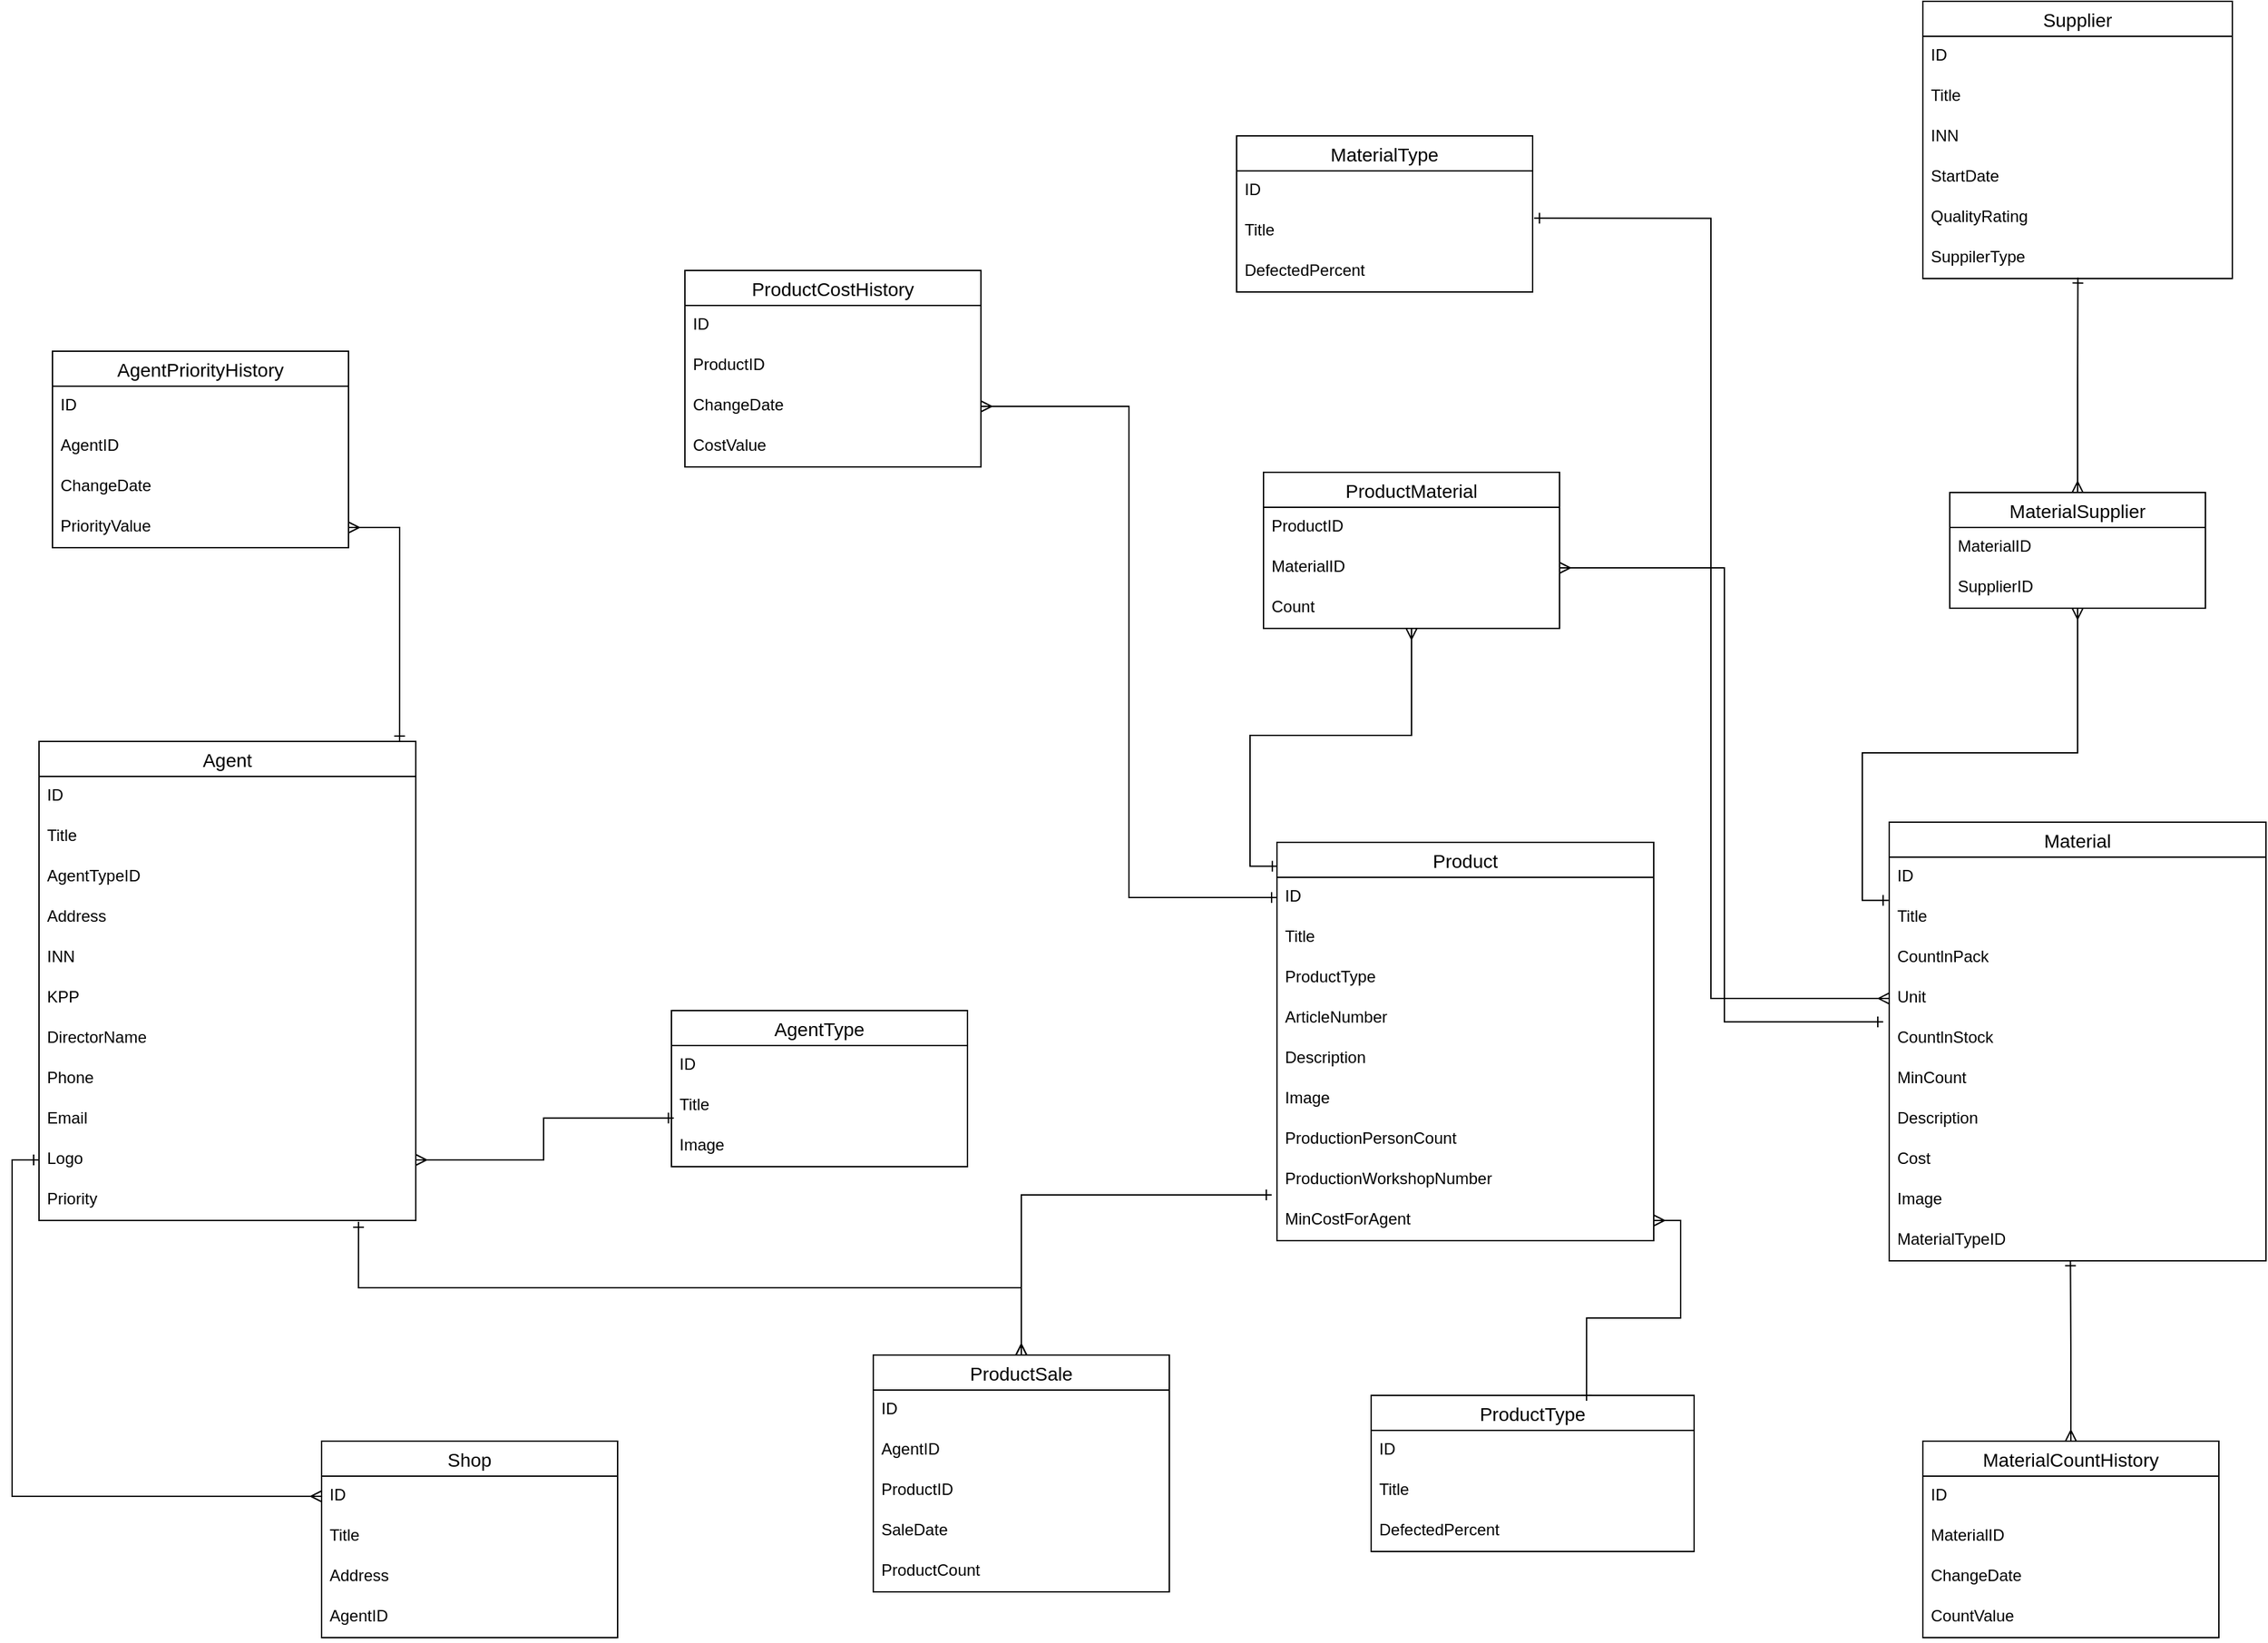 <mxfile version="20.5.3" type="github"><diagram id="XXp-0uyik5iE-m1X0KlK" name="Страница 1"><mxGraphModel dx="3647" dy="1204" grid="1" gridSize="10" guides="1" tooltips="1" connect="1" arrows="1" fold="1" page="1" pageScale="1" pageWidth="1100" pageHeight="850" math="0" shadow="0"><root><mxCell id="0"/><mxCell id="1" parent="0"/><mxCell id="RBDj8pT3koU-qj71rcrs-1" value="MaterialType" style="swimlane;fontStyle=0;childLayout=stackLayout;horizontal=1;startSize=26;horizontalStack=0;resizeParent=1;resizeParentMax=0;resizeLast=0;collapsible=1;marginBottom=0;align=center;fontSize=14;" parent="1" vertex="1"><mxGeometry x="90" y="140" width="220" height="116" as="geometry"/></mxCell><mxCell id="RBDj8pT3koU-qj71rcrs-2" value="ID" style="text;strokeColor=none;fillColor=none;spacingLeft=4;spacingRight=4;overflow=hidden;rotatable=0;points=[[0,0.5],[1,0.5]];portConstraint=eastwest;fontSize=12;" parent="RBDj8pT3koU-qj71rcrs-1" vertex="1"><mxGeometry y="26" width="220" height="30" as="geometry"/></mxCell><mxCell id="RBDj8pT3koU-qj71rcrs-3" value="Title" style="text;strokeColor=none;fillColor=none;spacingLeft=4;spacingRight=4;overflow=hidden;rotatable=0;points=[[0,0.5],[1,0.5]];portConstraint=eastwest;fontSize=12;" parent="RBDj8pT3koU-qj71rcrs-1" vertex="1"><mxGeometry y="56" width="220" height="30" as="geometry"/></mxCell><mxCell id="RBDj8pT3koU-qj71rcrs-4" value="DefectedPercent" style="text;strokeColor=none;fillColor=none;spacingLeft=4;spacingRight=4;overflow=hidden;rotatable=0;points=[[0,0.5],[1,0.5]];portConstraint=eastwest;fontSize=12;" parent="RBDj8pT3koU-qj71rcrs-1" vertex="1"><mxGeometry y="86" width="220" height="30" as="geometry"/></mxCell><mxCell id="RBDj8pT3koU-qj71rcrs-5" value="Supplier" style="swimlane;fontStyle=0;childLayout=stackLayout;horizontal=1;startSize=26;horizontalStack=0;resizeParent=1;resizeParentMax=0;resizeLast=0;collapsible=1;marginBottom=0;align=center;fontSize=14;" parent="1" vertex="1"><mxGeometry x="600" y="40" width="230" height="206" as="geometry"/></mxCell><mxCell id="RBDj8pT3koU-qj71rcrs-6" value="ID" style="text;strokeColor=none;fillColor=none;spacingLeft=4;spacingRight=4;overflow=hidden;rotatable=0;points=[[0,0.5],[1,0.5]];portConstraint=eastwest;fontSize=12;" parent="RBDj8pT3koU-qj71rcrs-5" vertex="1"><mxGeometry y="26" width="230" height="30" as="geometry"/></mxCell><mxCell id="RBDj8pT3koU-qj71rcrs-7" value="Title" style="text;strokeColor=none;fillColor=none;spacingLeft=4;spacingRight=4;overflow=hidden;rotatable=0;points=[[0,0.5],[1,0.5]];portConstraint=eastwest;fontSize=12;" parent="RBDj8pT3koU-qj71rcrs-5" vertex="1"><mxGeometry y="56" width="230" height="30" as="geometry"/></mxCell><mxCell id="RBDj8pT3koU-qj71rcrs-8" value="INN" style="text;strokeColor=none;fillColor=none;spacingLeft=4;spacingRight=4;overflow=hidden;rotatable=0;points=[[0,0.5],[1,0.5]];portConstraint=eastwest;fontSize=12;" parent="RBDj8pT3koU-qj71rcrs-5" vertex="1"><mxGeometry y="86" width="230" height="30" as="geometry"/></mxCell><mxCell id="RBDj8pT3koU-qj71rcrs-9" value="StartDate" style="text;strokeColor=none;fillColor=none;spacingLeft=4;spacingRight=4;overflow=hidden;rotatable=0;points=[[0,0.5],[1,0.5]];portConstraint=eastwest;fontSize=12;" parent="RBDj8pT3koU-qj71rcrs-5" vertex="1"><mxGeometry y="116" width="230" height="30" as="geometry"/></mxCell><mxCell id="RBDj8pT3koU-qj71rcrs-10" value="QualityRating" style="text;strokeColor=none;fillColor=none;spacingLeft=4;spacingRight=4;overflow=hidden;rotatable=0;points=[[0,0.5],[1,0.5]];portConstraint=eastwest;fontSize=12;" parent="RBDj8pT3koU-qj71rcrs-5" vertex="1"><mxGeometry y="146" width="230" height="30" as="geometry"/></mxCell><mxCell id="RBDj8pT3koU-qj71rcrs-11" value="SuppilerType" style="text;strokeColor=none;fillColor=none;spacingLeft=4;spacingRight=4;overflow=hidden;rotatable=0;points=[[0,0.5],[1,0.5]];portConstraint=eastwest;fontSize=12;" parent="RBDj8pT3koU-qj71rcrs-5" vertex="1"><mxGeometry y="176" width="230" height="30" as="geometry"/></mxCell><mxCell id="RBDj8pT3koU-qj71rcrs-12" style="edgeStyle=orthogonalEdgeStyle;rounded=0;orthogonalLoop=1;jettySize=auto;html=1;entryX=0.501;entryY=0.977;entryDx=0;entryDy=0;entryPerimeter=0;startArrow=ERmany;startFill=0;endArrow=ERone;endFill=0;" parent="1" source="RBDj8pT3koU-qj71rcrs-14" target="RBDj8pT3koU-qj71rcrs-11" edge="1"><mxGeometry relative="1" as="geometry"/></mxCell><mxCell id="RBDj8pT3koU-qj71rcrs-13" style="edgeStyle=orthogonalEdgeStyle;rounded=0;orthogonalLoop=1;jettySize=auto;html=1;entryX=-0.002;entryY=0.069;entryDx=0;entryDy=0;entryPerimeter=0;startArrow=ERmany;startFill=0;endArrow=ERone;endFill=0;" parent="1" source="RBDj8pT3koU-qj71rcrs-14" target="RBDj8pT3koU-qj71rcrs-19" edge="1"><mxGeometry relative="1" as="geometry"/></mxCell><mxCell id="RBDj8pT3koU-qj71rcrs-14" value="MaterialSupplier" style="swimlane;fontStyle=0;childLayout=stackLayout;horizontal=1;startSize=26;horizontalStack=0;resizeParent=1;resizeParentMax=0;resizeLast=0;collapsible=1;marginBottom=0;align=center;fontSize=14;" parent="1" vertex="1"><mxGeometry x="620" y="405" width="190" height="86" as="geometry"/></mxCell><mxCell id="RBDj8pT3koU-qj71rcrs-15" value="MaterialID" style="text;strokeColor=none;fillColor=none;spacingLeft=4;spacingRight=4;overflow=hidden;rotatable=0;points=[[0,0.5],[1,0.5]];portConstraint=eastwest;fontSize=12;" parent="RBDj8pT3koU-qj71rcrs-14" vertex="1"><mxGeometry y="26" width="190" height="30" as="geometry"/></mxCell><mxCell id="RBDj8pT3koU-qj71rcrs-16" value="SupplierID" style="text;strokeColor=none;fillColor=none;spacingLeft=4;spacingRight=4;overflow=hidden;rotatable=0;points=[[0,0.5],[1,0.5]];portConstraint=eastwest;fontSize=12;" parent="RBDj8pT3koU-qj71rcrs-14" vertex="1"><mxGeometry y="56" width="190" height="30" as="geometry"/></mxCell><mxCell id="RBDj8pT3koU-qj71rcrs-17" value="Material" style="swimlane;fontStyle=0;childLayout=stackLayout;horizontal=1;startSize=26;horizontalStack=0;resizeParent=1;resizeParentMax=0;resizeLast=0;collapsible=1;marginBottom=0;align=center;fontSize=14;" parent="1" vertex="1"><mxGeometry x="575" y="650" width="280" height="326" as="geometry"/></mxCell><mxCell id="RBDj8pT3koU-qj71rcrs-18" value="ID" style="text;strokeColor=none;fillColor=none;spacingLeft=4;spacingRight=4;overflow=hidden;rotatable=0;points=[[0,0.5],[1,0.5]];portConstraint=eastwest;fontSize=12;" parent="RBDj8pT3koU-qj71rcrs-17" vertex="1"><mxGeometry y="26" width="280" height="30" as="geometry"/></mxCell><mxCell id="RBDj8pT3koU-qj71rcrs-19" value="Title" style="text;strokeColor=none;fillColor=none;spacingLeft=4;spacingRight=4;overflow=hidden;rotatable=0;points=[[0,0.5],[1,0.5]];portConstraint=eastwest;fontSize=12;" parent="RBDj8pT3koU-qj71rcrs-17" vertex="1"><mxGeometry y="56" width="280" height="30" as="geometry"/></mxCell><mxCell id="RBDj8pT3koU-qj71rcrs-20" value="CountlnPack" style="text;strokeColor=none;fillColor=none;spacingLeft=4;spacingRight=4;overflow=hidden;rotatable=0;points=[[0,0.5],[1,0.5]];portConstraint=eastwest;fontSize=12;" parent="RBDj8pT3koU-qj71rcrs-17" vertex="1"><mxGeometry y="86" width="280" height="30" as="geometry"/></mxCell><mxCell id="RBDj8pT3koU-qj71rcrs-21" value="Unit" style="text;strokeColor=none;fillColor=none;spacingLeft=4;spacingRight=4;overflow=hidden;rotatable=0;points=[[0,0.5],[1,0.5]];portConstraint=eastwest;fontSize=12;" parent="RBDj8pT3koU-qj71rcrs-17" vertex="1"><mxGeometry y="116" width="280" height="30" as="geometry"/></mxCell><mxCell id="RBDj8pT3koU-qj71rcrs-22" value="CountlnStock" style="text;strokeColor=none;fillColor=none;spacingLeft=4;spacingRight=4;overflow=hidden;rotatable=0;points=[[0,0.5],[1,0.5]];portConstraint=eastwest;fontSize=12;" parent="RBDj8pT3koU-qj71rcrs-17" vertex="1"><mxGeometry y="146" width="280" height="30" as="geometry"/></mxCell><mxCell id="RBDj8pT3koU-qj71rcrs-23" value="MinCount" style="text;strokeColor=none;fillColor=none;spacingLeft=4;spacingRight=4;overflow=hidden;rotatable=0;points=[[0,0.5],[1,0.5]];portConstraint=eastwest;fontSize=12;" parent="RBDj8pT3koU-qj71rcrs-17" vertex="1"><mxGeometry y="176" width="280" height="30" as="geometry"/></mxCell><mxCell id="RBDj8pT3koU-qj71rcrs-24" value="Description" style="text;strokeColor=none;fillColor=none;spacingLeft=4;spacingRight=4;overflow=hidden;rotatable=0;points=[[0,0.5],[1,0.5]];portConstraint=eastwest;fontSize=12;" parent="RBDj8pT3koU-qj71rcrs-17" vertex="1"><mxGeometry y="206" width="280" height="30" as="geometry"/></mxCell><mxCell id="RBDj8pT3koU-qj71rcrs-25" value="Cost" style="text;strokeColor=none;fillColor=none;spacingLeft=4;spacingRight=4;overflow=hidden;rotatable=0;points=[[0,0.5],[1,0.5]];portConstraint=eastwest;fontSize=12;" parent="RBDj8pT3koU-qj71rcrs-17" vertex="1"><mxGeometry y="236" width="280" height="30" as="geometry"/></mxCell><mxCell id="RBDj8pT3koU-qj71rcrs-26" value="Image" style="text;strokeColor=none;fillColor=none;spacingLeft=4;spacingRight=4;overflow=hidden;rotatable=0;points=[[0,0.5],[1,0.5]];portConstraint=eastwest;fontSize=12;" parent="RBDj8pT3koU-qj71rcrs-17" vertex="1"><mxGeometry y="266" width="280" height="30" as="geometry"/></mxCell><mxCell id="RBDj8pT3koU-qj71rcrs-27" value="MaterialTypeID" style="text;strokeColor=none;fillColor=none;spacingLeft=4;spacingRight=4;overflow=hidden;rotatable=0;points=[[0,0.5],[1,0.5]];portConstraint=eastwest;fontSize=12;" parent="RBDj8pT3koU-qj71rcrs-17" vertex="1"><mxGeometry y="296" width="280" height="30" as="geometry"/></mxCell><mxCell id="RBDj8pT3koU-qj71rcrs-28" style="edgeStyle=orthogonalEdgeStyle;rounded=0;orthogonalLoop=1;jettySize=auto;html=1;entryX=0.481;entryY=0.987;entryDx=0;entryDy=0;entryPerimeter=0;startArrow=ERmany;startFill=0;endArrow=ERone;endFill=0;" parent="1" source="RBDj8pT3koU-qj71rcrs-29" target="RBDj8pT3koU-qj71rcrs-27" edge="1"><mxGeometry relative="1" as="geometry"/></mxCell><mxCell id="RBDj8pT3koU-qj71rcrs-29" value="MaterialCountHistory" style="swimlane;fontStyle=0;childLayout=stackLayout;horizontal=1;startSize=26;horizontalStack=0;resizeParent=1;resizeParentMax=0;resizeLast=0;collapsible=1;marginBottom=0;align=center;fontSize=14;" parent="1" vertex="1"><mxGeometry x="600" y="1110" width="220" height="146" as="geometry"/></mxCell><mxCell id="RBDj8pT3koU-qj71rcrs-30" value="ID" style="text;strokeColor=none;fillColor=none;spacingLeft=4;spacingRight=4;overflow=hidden;rotatable=0;points=[[0,0.5],[1,0.5]];portConstraint=eastwest;fontSize=12;" parent="RBDj8pT3koU-qj71rcrs-29" vertex="1"><mxGeometry y="26" width="220" height="30" as="geometry"/></mxCell><mxCell id="RBDj8pT3koU-qj71rcrs-31" value="MaterialID" style="text;strokeColor=none;fillColor=none;spacingLeft=4;spacingRight=4;overflow=hidden;rotatable=0;points=[[0,0.5],[1,0.5]];portConstraint=eastwest;fontSize=12;" parent="RBDj8pT3koU-qj71rcrs-29" vertex="1"><mxGeometry y="56" width="220" height="30" as="geometry"/></mxCell><mxCell id="RBDj8pT3koU-qj71rcrs-32" value="ChangeDate" style="text;strokeColor=none;fillColor=none;spacingLeft=4;spacingRight=4;overflow=hidden;rotatable=0;points=[[0,0.5],[1,0.5]];portConstraint=eastwest;fontSize=12;" parent="RBDj8pT3koU-qj71rcrs-29" vertex="1"><mxGeometry y="86" width="220" height="30" as="geometry"/></mxCell><mxCell id="RBDj8pT3koU-qj71rcrs-33" value="CountValue" style="text;strokeColor=none;fillColor=none;spacingLeft=4;spacingRight=4;overflow=hidden;rotatable=0;points=[[0,0.5],[1,0.5]];portConstraint=eastwest;fontSize=12;" parent="RBDj8pT3koU-qj71rcrs-29" vertex="1"><mxGeometry y="116" width="220" height="30" as="geometry"/></mxCell><mxCell id="RBDj8pT3koU-qj71rcrs-34" value="ProductType" style="swimlane;fontStyle=0;childLayout=stackLayout;horizontal=1;startSize=26;horizontalStack=0;resizeParent=1;resizeParentMax=0;resizeLast=0;collapsible=1;marginBottom=0;align=center;fontSize=14;" parent="1" vertex="1"><mxGeometry x="190" y="1076" width="240" height="116" as="geometry"/></mxCell><mxCell id="RBDj8pT3koU-qj71rcrs-35" value="ID" style="text;strokeColor=none;fillColor=none;spacingLeft=4;spacingRight=4;overflow=hidden;rotatable=0;points=[[0,0.5],[1,0.5]];portConstraint=eastwest;fontSize=12;" parent="RBDj8pT3koU-qj71rcrs-34" vertex="1"><mxGeometry y="26" width="240" height="30" as="geometry"/></mxCell><mxCell id="RBDj8pT3koU-qj71rcrs-36" value="Title" style="text;strokeColor=none;fillColor=none;spacingLeft=4;spacingRight=4;overflow=hidden;rotatable=0;points=[[0,0.5],[1,0.5]];portConstraint=eastwest;fontSize=12;" parent="RBDj8pT3koU-qj71rcrs-34" vertex="1"><mxGeometry y="56" width="240" height="30" as="geometry"/></mxCell><mxCell id="RBDj8pT3koU-qj71rcrs-37" value="DefectedPercent" style="text;strokeColor=none;fillColor=none;spacingLeft=4;spacingRight=4;overflow=hidden;rotatable=0;points=[[0,0.5],[1,0.5]];portConstraint=eastwest;fontSize=12;" parent="RBDj8pT3koU-qj71rcrs-34" vertex="1"><mxGeometry y="86" width="240" height="30" as="geometry"/></mxCell><mxCell id="RBDj8pT3koU-qj71rcrs-38" style="edgeStyle=orthogonalEdgeStyle;rounded=0;orthogonalLoop=1;jettySize=auto;html=1;entryX=0.002;entryY=0.06;entryDx=0;entryDy=0;entryPerimeter=0;startArrow=ERmany;startFill=0;endArrow=ERone;endFill=0;" parent="1" source="RBDj8pT3koU-qj71rcrs-39" target="RBDj8pT3koU-qj71rcrs-43" edge="1"><mxGeometry relative="1" as="geometry"/></mxCell><mxCell id="RBDj8pT3koU-qj71rcrs-39" value="ProductMaterial" style="swimlane;fontStyle=0;childLayout=stackLayout;horizontal=1;startSize=26;horizontalStack=0;resizeParent=1;resizeParentMax=0;resizeLast=0;collapsible=1;marginBottom=0;align=center;fontSize=14;" parent="1" vertex="1"><mxGeometry x="110" y="390" width="220" height="116" as="geometry"/></mxCell><mxCell id="RBDj8pT3koU-qj71rcrs-40" value="ProductID" style="text;strokeColor=none;fillColor=none;spacingLeft=4;spacingRight=4;overflow=hidden;rotatable=0;points=[[0,0.5],[1,0.5]];portConstraint=eastwest;fontSize=12;" parent="RBDj8pT3koU-qj71rcrs-39" vertex="1"><mxGeometry y="26" width="220" height="30" as="geometry"/></mxCell><mxCell id="RBDj8pT3koU-qj71rcrs-41" value="MaterialID" style="text;strokeColor=none;fillColor=none;spacingLeft=4;spacingRight=4;overflow=hidden;rotatable=0;points=[[0,0.5],[1,0.5]];portConstraint=eastwest;fontSize=12;" parent="RBDj8pT3koU-qj71rcrs-39" vertex="1"><mxGeometry y="56" width="220" height="30" as="geometry"/></mxCell><mxCell id="RBDj8pT3koU-qj71rcrs-42" value="Count" style="text;strokeColor=none;fillColor=none;spacingLeft=4;spacingRight=4;overflow=hidden;rotatable=0;points=[[0,0.5],[1,0.5]];portConstraint=eastwest;fontSize=12;" parent="RBDj8pT3koU-qj71rcrs-39" vertex="1"><mxGeometry y="86" width="220" height="30" as="geometry"/></mxCell><mxCell id="RBDj8pT3koU-qj71rcrs-43" value="Product" style="swimlane;fontStyle=0;childLayout=stackLayout;horizontal=1;startSize=26;horizontalStack=0;resizeParent=1;resizeParentMax=0;resizeLast=0;collapsible=1;marginBottom=0;align=center;fontSize=14;" parent="1" vertex="1"><mxGeometry x="120" y="665" width="280" height="296" as="geometry"/></mxCell><mxCell id="RBDj8pT3koU-qj71rcrs-44" value="ID" style="text;strokeColor=none;fillColor=none;spacingLeft=4;spacingRight=4;overflow=hidden;rotatable=0;points=[[0,0.5],[1,0.5]];portConstraint=eastwest;fontSize=12;" parent="RBDj8pT3koU-qj71rcrs-43" vertex="1"><mxGeometry y="26" width="280" height="30" as="geometry"/></mxCell><mxCell id="RBDj8pT3koU-qj71rcrs-45" value="Title" style="text;strokeColor=none;fillColor=none;spacingLeft=4;spacingRight=4;overflow=hidden;rotatable=0;points=[[0,0.5],[1,0.5]];portConstraint=eastwest;fontSize=12;" parent="RBDj8pT3koU-qj71rcrs-43" vertex="1"><mxGeometry y="56" width="280" height="30" as="geometry"/></mxCell><mxCell id="RBDj8pT3koU-qj71rcrs-46" value="ProductType" style="text;strokeColor=none;fillColor=none;spacingLeft=4;spacingRight=4;overflow=hidden;rotatable=0;points=[[0,0.5],[1,0.5]];portConstraint=eastwest;fontSize=12;" parent="RBDj8pT3koU-qj71rcrs-43" vertex="1"><mxGeometry y="86" width="280" height="30" as="geometry"/></mxCell><mxCell id="RBDj8pT3koU-qj71rcrs-47" value="ArticleNumber" style="text;strokeColor=none;fillColor=none;spacingLeft=4;spacingRight=4;overflow=hidden;rotatable=0;points=[[0,0.5],[1,0.5]];portConstraint=eastwest;fontSize=12;" parent="RBDj8pT3koU-qj71rcrs-43" vertex="1"><mxGeometry y="116" width="280" height="30" as="geometry"/></mxCell><mxCell id="RBDj8pT3koU-qj71rcrs-48" value="Description" style="text;strokeColor=none;fillColor=none;spacingLeft=4;spacingRight=4;overflow=hidden;rotatable=0;points=[[0,0.5],[1,0.5]];portConstraint=eastwest;fontSize=12;" parent="RBDj8pT3koU-qj71rcrs-43" vertex="1"><mxGeometry y="146" width="280" height="30" as="geometry"/></mxCell><mxCell id="RBDj8pT3koU-qj71rcrs-49" value="Image" style="text;strokeColor=none;fillColor=none;spacingLeft=4;spacingRight=4;overflow=hidden;rotatable=0;points=[[0,0.5],[1,0.5]];portConstraint=eastwest;fontSize=12;" parent="RBDj8pT3koU-qj71rcrs-43" vertex="1"><mxGeometry y="176" width="280" height="30" as="geometry"/></mxCell><mxCell id="RBDj8pT3koU-qj71rcrs-50" value="ProductionPersonCount" style="text;strokeColor=none;fillColor=none;spacingLeft=4;spacingRight=4;overflow=hidden;rotatable=0;points=[[0,0.5],[1,0.5]];portConstraint=eastwest;fontSize=12;" parent="RBDj8pT3koU-qj71rcrs-43" vertex="1"><mxGeometry y="206" width="280" height="30" as="geometry"/></mxCell><mxCell id="RBDj8pT3koU-qj71rcrs-51" value="ProductionWorkshopNumber" style="text;strokeColor=none;fillColor=none;spacingLeft=4;spacingRight=4;overflow=hidden;rotatable=0;points=[[0,0.5],[1,0.5]];portConstraint=eastwest;fontSize=12;" parent="RBDj8pT3koU-qj71rcrs-43" vertex="1"><mxGeometry y="236" width="280" height="30" as="geometry"/></mxCell><mxCell id="RBDj8pT3koU-qj71rcrs-52" value="MinCostForAgent" style="text;strokeColor=none;fillColor=none;spacingLeft=4;spacingRight=4;overflow=hidden;rotatable=0;points=[[0,0.5],[1,0.5]];portConstraint=eastwest;fontSize=12;" parent="RBDj8pT3koU-qj71rcrs-43" vertex="1"><mxGeometry y="266" width="280" height="30" as="geometry"/></mxCell><mxCell id="RBDj8pT3koU-qj71rcrs-53" value="AgentType" style="swimlane;fontStyle=0;childLayout=stackLayout;horizontal=1;startSize=26;horizontalStack=0;resizeParent=1;resizeParentMax=0;resizeLast=0;collapsible=1;marginBottom=0;align=center;fontSize=14;" parent="1" vertex="1"><mxGeometry x="-330" y="790" width="220" height="116" as="geometry"/></mxCell><mxCell id="RBDj8pT3koU-qj71rcrs-54" value="ID" style="text;strokeColor=none;fillColor=none;spacingLeft=4;spacingRight=4;overflow=hidden;rotatable=0;points=[[0,0.5],[1,0.5]];portConstraint=eastwest;fontSize=12;" parent="RBDj8pT3koU-qj71rcrs-53" vertex="1"><mxGeometry y="26" width="220" height="30" as="geometry"/></mxCell><mxCell id="RBDj8pT3koU-qj71rcrs-55" value="Title" style="text;strokeColor=none;fillColor=none;spacingLeft=4;spacingRight=4;overflow=hidden;rotatable=0;points=[[0,0.5],[1,0.5]];portConstraint=eastwest;fontSize=12;" parent="RBDj8pT3koU-qj71rcrs-53" vertex="1"><mxGeometry y="56" width="220" height="30" as="geometry"/></mxCell><mxCell id="RBDj8pT3koU-qj71rcrs-56" value="Image" style="text;strokeColor=none;fillColor=none;spacingLeft=4;spacingRight=4;overflow=hidden;rotatable=0;points=[[0,0.5],[1,0.5]];portConstraint=eastwest;fontSize=12;" parent="RBDj8pT3koU-qj71rcrs-53" vertex="1"><mxGeometry y="86" width="220" height="30" as="geometry"/></mxCell><mxCell id="RBDj8pT3koU-qj71rcrs-57" style="edgeStyle=orthogonalEdgeStyle;rounded=0;orthogonalLoop=1;jettySize=auto;html=1;entryX=0.848;entryY=1.033;entryDx=0;entryDy=0;entryPerimeter=0;startArrow=ERmany;startFill=0;endArrow=ERone;endFill=0;" parent="1" source="RBDj8pT3koU-qj71rcrs-59" target="RBDj8pT3koU-qj71rcrs-91" edge="1"><mxGeometry relative="1" as="geometry"/></mxCell><mxCell id="RBDj8pT3koU-qj71rcrs-58" style="edgeStyle=orthogonalEdgeStyle;rounded=0;orthogonalLoop=1;jettySize=auto;html=1;entryX=-0.014;entryY=0.867;entryDx=0;entryDy=0;entryPerimeter=0;startArrow=ERmany;startFill=0;endArrow=ERone;endFill=0;" parent="1" source="RBDj8pT3koU-qj71rcrs-59" target="RBDj8pT3koU-qj71rcrs-51" edge="1"><mxGeometry relative="1" as="geometry"/></mxCell><mxCell id="RBDj8pT3koU-qj71rcrs-59" value="ProductSale" style="swimlane;fontStyle=0;childLayout=stackLayout;horizontal=1;startSize=26;horizontalStack=0;resizeParent=1;resizeParentMax=0;resizeLast=0;collapsible=1;marginBottom=0;align=center;fontSize=14;" parent="1" vertex="1"><mxGeometry x="-180" y="1046" width="220" height="176" as="geometry"/></mxCell><mxCell id="RBDj8pT3koU-qj71rcrs-60" value="ID" style="text;strokeColor=none;fillColor=none;spacingLeft=4;spacingRight=4;overflow=hidden;rotatable=0;points=[[0,0.5],[1,0.5]];portConstraint=eastwest;fontSize=12;" parent="RBDj8pT3koU-qj71rcrs-59" vertex="1"><mxGeometry y="26" width="220" height="30" as="geometry"/></mxCell><mxCell id="RBDj8pT3koU-qj71rcrs-61" value="AgentID" style="text;strokeColor=none;fillColor=none;spacingLeft=4;spacingRight=4;overflow=hidden;rotatable=0;points=[[0,0.5],[1,0.5]];portConstraint=eastwest;fontSize=12;" parent="RBDj8pT3koU-qj71rcrs-59" vertex="1"><mxGeometry y="56" width="220" height="30" as="geometry"/></mxCell><mxCell id="RBDj8pT3koU-qj71rcrs-62" value="ProductID" style="text;strokeColor=none;fillColor=none;spacingLeft=4;spacingRight=4;overflow=hidden;rotatable=0;points=[[0,0.5],[1,0.5]];portConstraint=eastwest;fontSize=12;" parent="RBDj8pT3koU-qj71rcrs-59" vertex="1"><mxGeometry y="86" width="220" height="30" as="geometry"/></mxCell><mxCell id="RBDj8pT3koU-qj71rcrs-63" value="SaleDate" style="text;strokeColor=none;fillColor=none;spacingLeft=4;spacingRight=4;overflow=hidden;rotatable=0;points=[[0,0.5],[1,0.5]];portConstraint=eastwest;fontSize=12;" parent="RBDj8pT3koU-qj71rcrs-59" vertex="1"><mxGeometry y="116" width="220" height="30" as="geometry"/></mxCell><mxCell id="RBDj8pT3koU-qj71rcrs-64" value="ProductCount" style="text;strokeColor=none;fillColor=none;spacingLeft=4;spacingRight=4;overflow=hidden;rotatable=0;points=[[0,0.5],[1,0.5]];portConstraint=eastwest;fontSize=12;" parent="RBDj8pT3koU-qj71rcrs-59" vertex="1"><mxGeometry y="146" width="220" height="30" as="geometry"/></mxCell><mxCell id="RBDj8pT3koU-qj71rcrs-65" value="Shop" style="swimlane;fontStyle=0;childLayout=stackLayout;horizontal=1;startSize=26;horizontalStack=0;resizeParent=1;resizeParentMax=0;resizeLast=0;collapsible=1;marginBottom=0;align=center;fontSize=14;" parent="1" vertex="1"><mxGeometry x="-590" y="1110" width="220" height="146" as="geometry"/></mxCell><mxCell id="RBDj8pT3koU-qj71rcrs-66" value="ID" style="text;strokeColor=none;fillColor=none;spacingLeft=4;spacingRight=4;overflow=hidden;rotatable=0;points=[[0,0.5],[1,0.5]];portConstraint=eastwest;fontSize=12;" parent="RBDj8pT3koU-qj71rcrs-65" vertex="1"><mxGeometry y="26" width="220" height="30" as="geometry"/></mxCell><mxCell id="RBDj8pT3koU-qj71rcrs-67" value="Title" style="text;strokeColor=none;fillColor=none;spacingLeft=4;spacingRight=4;overflow=hidden;rotatable=0;points=[[0,0.5],[1,0.5]];portConstraint=eastwest;fontSize=12;" parent="RBDj8pT3koU-qj71rcrs-65" vertex="1"><mxGeometry y="56" width="220" height="30" as="geometry"/></mxCell><mxCell id="RBDj8pT3koU-qj71rcrs-68" value="Address" style="text;strokeColor=none;fillColor=none;spacingLeft=4;spacingRight=4;overflow=hidden;rotatable=0;points=[[0,0.5],[1,0.5]];portConstraint=eastwest;fontSize=12;" parent="RBDj8pT3koU-qj71rcrs-65" vertex="1"><mxGeometry y="86" width="220" height="30" as="geometry"/></mxCell><mxCell id="RBDj8pT3koU-qj71rcrs-69" value="AgentID" style="text;strokeColor=none;fillColor=none;spacingLeft=4;spacingRight=4;overflow=hidden;rotatable=0;points=[[0,0.5],[1,0.5]];portConstraint=eastwest;fontSize=12;" parent="RBDj8pT3koU-qj71rcrs-65" vertex="1"><mxGeometry y="116" width="220" height="30" as="geometry"/></mxCell><mxCell id="RBDj8pT3koU-qj71rcrs-70" value="ProductCostHistory" style="swimlane;fontStyle=0;childLayout=stackLayout;horizontal=1;startSize=26;horizontalStack=0;resizeParent=1;resizeParentMax=0;resizeLast=0;collapsible=1;marginBottom=0;align=center;fontSize=14;" parent="1" vertex="1"><mxGeometry x="-320" y="240" width="220" height="146" as="geometry"/></mxCell><mxCell id="RBDj8pT3koU-qj71rcrs-71" value="ID" style="text;strokeColor=none;fillColor=none;spacingLeft=4;spacingRight=4;overflow=hidden;rotatable=0;points=[[0,0.5],[1,0.5]];portConstraint=eastwest;fontSize=12;" parent="RBDj8pT3koU-qj71rcrs-70" vertex="1"><mxGeometry y="26" width="220" height="30" as="geometry"/></mxCell><mxCell id="RBDj8pT3koU-qj71rcrs-72" value="ProductID" style="text;strokeColor=none;fillColor=none;spacingLeft=4;spacingRight=4;overflow=hidden;rotatable=0;points=[[0,0.5],[1,0.5]];portConstraint=eastwest;fontSize=12;" parent="RBDj8pT3koU-qj71rcrs-70" vertex="1"><mxGeometry y="56" width="220" height="30" as="geometry"/></mxCell><mxCell id="RBDj8pT3koU-qj71rcrs-73" value="ChangeDate" style="text;strokeColor=none;fillColor=none;spacingLeft=4;spacingRight=4;overflow=hidden;rotatable=0;points=[[0,0.5],[1,0.5]];portConstraint=eastwest;fontSize=12;" parent="RBDj8pT3koU-qj71rcrs-70" vertex="1"><mxGeometry y="86" width="220" height="30" as="geometry"/></mxCell><mxCell id="RBDj8pT3koU-qj71rcrs-74" value="CostValue" style="text;strokeColor=none;fillColor=none;spacingLeft=4;spacingRight=4;overflow=hidden;rotatable=0;points=[[0,0.5],[1,0.5]];portConstraint=eastwest;fontSize=12;" parent="RBDj8pT3koU-qj71rcrs-70" vertex="1"><mxGeometry y="116" width="220" height="30" as="geometry"/></mxCell><mxCell id="RBDj8pT3koU-qj71rcrs-75" value="AgentPriorityHistory" style="swimlane;fontStyle=0;childLayout=stackLayout;horizontal=1;startSize=26;horizontalStack=0;resizeParent=1;resizeParentMax=0;resizeLast=0;collapsible=1;marginBottom=0;align=center;fontSize=14;" parent="1" vertex="1"><mxGeometry x="-790" y="300" width="220" height="146" as="geometry"/></mxCell><mxCell id="RBDj8pT3koU-qj71rcrs-76" value="ID" style="text;strokeColor=none;fillColor=none;spacingLeft=4;spacingRight=4;overflow=hidden;rotatable=0;points=[[0,0.5],[1,0.5]];portConstraint=eastwest;fontSize=12;" parent="RBDj8pT3koU-qj71rcrs-75" vertex="1"><mxGeometry y="26" width="220" height="30" as="geometry"/></mxCell><mxCell id="RBDj8pT3koU-qj71rcrs-77" value="AgentID" style="text;strokeColor=none;fillColor=none;spacingLeft=4;spacingRight=4;overflow=hidden;rotatable=0;points=[[0,0.5],[1,0.5]];portConstraint=eastwest;fontSize=12;" parent="RBDj8pT3koU-qj71rcrs-75" vertex="1"><mxGeometry y="56" width="220" height="30" as="geometry"/></mxCell><mxCell id="RBDj8pT3koU-qj71rcrs-78" value="ChangeDate" style="text;strokeColor=none;fillColor=none;spacingLeft=4;spacingRight=4;overflow=hidden;rotatable=0;points=[[0,0.5],[1,0.5]];portConstraint=eastwest;fontSize=12;" parent="RBDj8pT3koU-qj71rcrs-75" vertex="1"><mxGeometry y="86" width="220" height="30" as="geometry"/></mxCell><mxCell id="RBDj8pT3koU-qj71rcrs-79" value="PriorityValue" style="text;strokeColor=none;fillColor=none;spacingLeft=4;spacingRight=4;overflow=hidden;rotatable=0;points=[[0,0.5],[1,0.5]];portConstraint=eastwest;fontSize=12;" parent="RBDj8pT3koU-qj71rcrs-75" vertex="1"><mxGeometry y="116" width="220" height="30" as="geometry"/></mxCell><mxCell id="RBDj8pT3koU-qj71rcrs-80" value="Agent" style="swimlane;fontStyle=0;childLayout=stackLayout;horizontal=1;startSize=26;horizontalStack=0;resizeParent=1;resizeParentMax=0;resizeLast=0;collapsible=1;marginBottom=0;align=center;fontSize=14;" parent="1" vertex="1"><mxGeometry x="-800" y="590" width="280" height="356" as="geometry"/></mxCell><mxCell id="RBDj8pT3koU-qj71rcrs-81" value="ID" style="text;strokeColor=none;fillColor=none;spacingLeft=4;spacingRight=4;overflow=hidden;rotatable=0;points=[[0,0.5],[1,0.5]];portConstraint=eastwest;fontSize=12;" parent="RBDj8pT3koU-qj71rcrs-80" vertex="1"><mxGeometry y="26" width="280" height="30" as="geometry"/></mxCell><mxCell id="RBDj8pT3koU-qj71rcrs-82" value="Title" style="text;strokeColor=none;fillColor=none;spacingLeft=4;spacingRight=4;overflow=hidden;rotatable=0;points=[[0,0.5],[1,0.5]];portConstraint=eastwest;fontSize=12;" parent="RBDj8pT3koU-qj71rcrs-80" vertex="1"><mxGeometry y="56" width="280" height="30" as="geometry"/></mxCell><mxCell id="RBDj8pT3koU-qj71rcrs-83" value="AgentTypeID" style="text;strokeColor=none;fillColor=none;spacingLeft=4;spacingRight=4;overflow=hidden;rotatable=0;points=[[0,0.5],[1,0.5]];portConstraint=eastwest;fontSize=12;" parent="RBDj8pT3koU-qj71rcrs-80" vertex="1"><mxGeometry y="86" width="280" height="30" as="geometry"/></mxCell><mxCell id="RBDj8pT3koU-qj71rcrs-84" value="Address" style="text;strokeColor=none;fillColor=none;spacingLeft=4;spacingRight=4;overflow=hidden;rotatable=0;points=[[0,0.5],[1,0.5]];portConstraint=eastwest;fontSize=12;" parent="RBDj8pT3koU-qj71rcrs-80" vertex="1"><mxGeometry y="116" width="280" height="30" as="geometry"/></mxCell><mxCell id="RBDj8pT3koU-qj71rcrs-85" value="INN" style="text;strokeColor=none;fillColor=none;spacingLeft=4;spacingRight=4;overflow=hidden;rotatable=0;points=[[0,0.5],[1,0.5]];portConstraint=eastwest;fontSize=12;" parent="RBDj8pT3koU-qj71rcrs-80" vertex="1"><mxGeometry y="146" width="280" height="30" as="geometry"/></mxCell><mxCell id="RBDj8pT3koU-qj71rcrs-86" value="KPP" style="text;strokeColor=none;fillColor=none;spacingLeft=4;spacingRight=4;overflow=hidden;rotatable=0;points=[[0,0.5],[1,0.5]];portConstraint=eastwest;fontSize=12;" parent="RBDj8pT3koU-qj71rcrs-80" vertex="1"><mxGeometry y="176" width="280" height="30" as="geometry"/></mxCell><mxCell id="RBDj8pT3koU-qj71rcrs-87" value="DirectorName" style="text;strokeColor=none;fillColor=none;spacingLeft=4;spacingRight=4;overflow=hidden;rotatable=0;points=[[0,0.5],[1,0.5]];portConstraint=eastwest;fontSize=12;" parent="RBDj8pT3koU-qj71rcrs-80" vertex="1"><mxGeometry y="206" width="280" height="30" as="geometry"/></mxCell><mxCell id="RBDj8pT3koU-qj71rcrs-88" value="Phone" style="text;strokeColor=none;fillColor=none;spacingLeft=4;spacingRight=4;overflow=hidden;rotatable=0;points=[[0,0.5],[1,0.5]];portConstraint=eastwest;fontSize=12;" parent="RBDj8pT3koU-qj71rcrs-80" vertex="1"><mxGeometry y="236" width="280" height="30" as="geometry"/></mxCell><mxCell id="RBDj8pT3koU-qj71rcrs-89" value="Email" style="text;strokeColor=none;fillColor=none;spacingLeft=4;spacingRight=4;overflow=hidden;rotatable=0;points=[[0,0.5],[1,0.5]];portConstraint=eastwest;fontSize=12;" parent="RBDj8pT3koU-qj71rcrs-80" vertex="1"><mxGeometry y="266" width="280" height="30" as="geometry"/></mxCell><mxCell id="RBDj8pT3koU-qj71rcrs-90" value="Logo" style="text;strokeColor=none;fillColor=none;spacingLeft=4;spacingRight=4;overflow=hidden;rotatable=0;points=[[0,0.5],[1,0.5]];portConstraint=eastwest;fontSize=12;" parent="RBDj8pT3koU-qj71rcrs-80" vertex="1"><mxGeometry y="296" width="280" height="30" as="geometry"/></mxCell><mxCell id="RBDj8pT3koU-qj71rcrs-91" value="Priority" style="text;strokeColor=none;fillColor=none;spacingLeft=4;spacingRight=4;overflow=hidden;rotatable=0;points=[[0,0.5],[1,0.5]];portConstraint=eastwest;fontSize=12;" parent="RBDj8pT3koU-qj71rcrs-80" vertex="1"><mxGeometry y="326" width="280" height="30" as="geometry"/></mxCell><mxCell id="RBDj8pT3koU-qj71rcrs-92" style="edgeStyle=orthogonalEdgeStyle;rounded=0;orthogonalLoop=1;jettySize=auto;html=1;entryX=0.957;entryY=0;entryDx=0;entryDy=0;entryPerimeter=0;startArrow=ERmany;startFill=0;endArrow=ERone;endFill=0;" parent="1" source="RBDj8pT3koU-qj71rcrs-79" target="RBDj8pT3koU-qj71rcrs-80" edge="1"><mxGeometry relative="1" as="geometry"/></mxCell><mxCell id="RBDj8pT3koU-qj71rcrs-93" style="edgeStyle=orthogonalEdgeStyle;rounded=0;orthogonalLoop=1;jettySize=auto;html=1;entryX=0;entryY=0.5;entryDx=0;entryDy=0;startArrow=ERmany;startFill=0;endArrow=ERone;endFill=0;" parent="1" source="RBDj8pT3koU-qj71rcrs-66" target="RBDj8pT3koU-qj71rcrs-90" edge="1"><mxGeometry relative="1" as="geometry"/></mxCell><mxCell id="RBDj8pT3koU-qj71rcrs-94" style="edgeStyle=orthogonalEdgeStyle;rounded=0;orthogonalLoop=1;jettySize=auto;html=1;entryX=0.667;entryY=0.034;entryDx=0;entryDy=0;entryPerimeter=0;startArrow=ERmany;startFill=0;endArrow=ERone;endFill=0;" parent="1" source="RBDj8pT3koU-qj71rcrs-52" target="RBDj8pT3koU-qj71rcrs-34" edge="1"><mxGeometry relative="1" as="geometry"/></mxCell><mxCell id="RBDj8pT3koU-qj71rcrs-95" style="edgeStyle=orthogonalEdgeStyle;rounded=0;orthogonalLoop=1;jettySize=auto;html=1;entryX=0;entryY=0.5;entryDx=0;entryDy=0;startArrow=ERmany;startFill=0;endArrow=ERone;endFill=0;" parent="1" source="RBDj8pT3koU-qj71rcrs-73" target="RBDj8pT3koU-qj71rcrs-44" edge="1"><mxGeometry relative="1" as="geometry"/></mxCell><mxCell id="RBDj8pT3koU-qj71rcrs-96" style="edgeStyle=orthogonalEdgeStyle;rounded=0;orthogonalLoop=1;jettySize=auto;html=1;entryX=-0.016;entryY=0.081;entryDx=0;entryDy=0;entryPerimeter=0;startArrow=ERmany;startFill=0;endArrow=ERone;endFill=0;" parent="1" source="RBDj8pT3koU-qj71rcrs-41" target="RBDj8pT3koU-qj71rcrs-22" edge="1"><mxGeometry relative="1" as="geometry"/></mxCell><mxCell id="RBDj8pT3koU-qj71rcrs-97" style="edgeStyle=orthogonalEdgeStyle;rounded=0;orthogonalLoop=1;jettySize=auto;html=1;entryX=1.005;entryY=0.172;entryDx=0;entryDy=0;entryPerimeter=0;startArrow=ERmany;startFill=0;endArrow=ERone;endFill=0;" parent="1" source="RBDj8pT3koU-qj71rcrs-21" target="RBDj8pT3koU-qj71rcrs-3" edge="1"><mxGeometry relative="1" as="geometry"/></mxCell><mxCell id="RBDj8pT3koU-qj71rcrs-98" style="edgeStyle=orthogonalEdgeStyle;rounded=0;orthogonalLoop=1;jettySize=auto;html=1;entryX=0.008;entryY=-0.205;entryDx=0;entryDy=0;entryPerimeter=0;startArrow=ERmany;startFill=0;endArrow=ERone;endFill=0;" parent="1" source="RBDj8pT3koU-qj71rcrs-90" target="RBDj8pT3koU-qj71rcrs-56" edge="1"><mxGeometry relative="1" as="geometry"/></mxCell></root></mxGraphModel></diagram></mxfile>